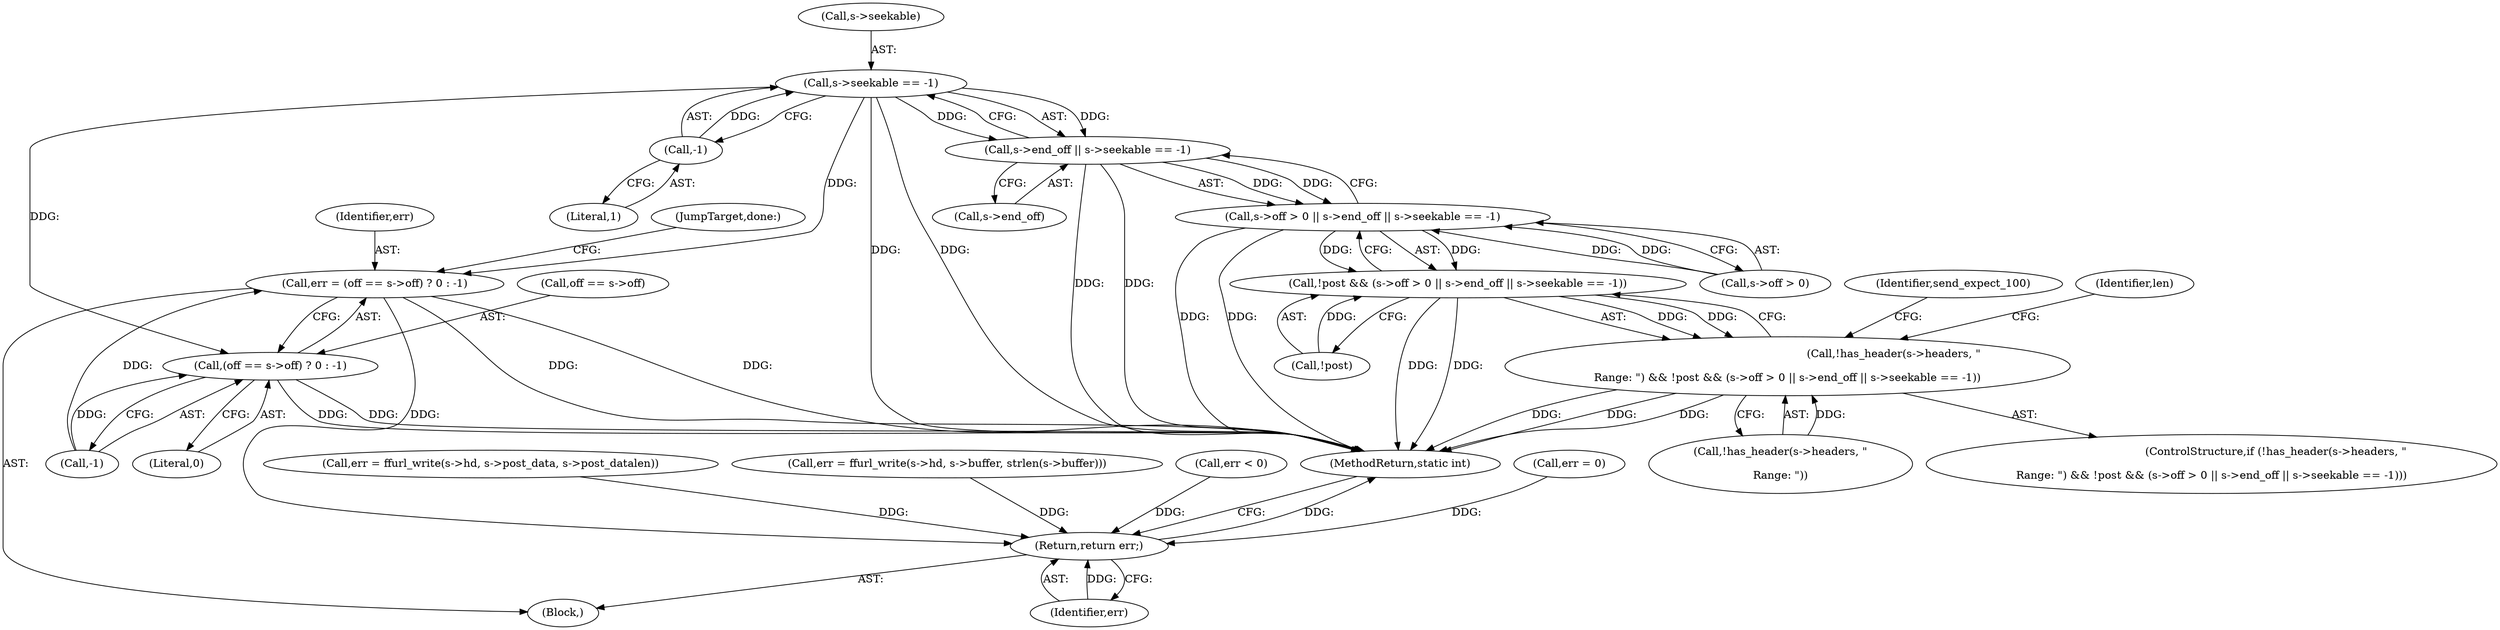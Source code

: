 digraph "0_FFmpeg_2a05c8f813de6f2278827734bf8102291e7484aa_0@pointer" {
"1000322" [label="(Call,s->seekable == -1)"];
"1000326" [label="(Call,-1)"];
"1000318" [label="(Call,s->end_off || s->seekable == -1)"];
"1000312" [label="(Call,s->off > 0 || s->end_off || s->seekable == -1)"];
"1000309" [label="(Call,!post && (s->off > 0 || s->end_off || s->seekable == -1))"];
"1000302" [label="(Call,!has_header(s->headers, \"\r\nRange: \") && !post && (s->off > 0 || s->end_off || s->seekable == -1))"];
"1000724" [label="(Call,err = (off == s->off) ? 0 : -1)"];
"1000742" [label="(Return,return err;)"];
"1000726" [label="(Call,(off == s->off) ? 0 : -1)"];
"1000702" [label="(Call,err = 0)"];
"1000744" [label="(MethodReturn,static int)"];
"1000742" [label="(Return,return err;)"];
"1000303" [label="(Call,!has_header(s->headers, \"\r\nRange: \"))"];
"1000732" [label="(Literal,0)"];
"1000312" [label="(Call,s->off > 0 || s->end_off || s->seekable == -1)"];
"1000623" [label="(Call,err = ffurl_write(s->hd, s->post_data, s->post_datalen))"];
"1000724" [label="(Call,err = (off == s->off) ? 0 : -1)"];
"1000309" [label="(Call,!post && (s->off > 0 || s->end_off || s->seekable == -1))"];
"1000116" [label="(Block,)"];
"1000322" [label="(Call,s->seekable == -1)"];
"1000326" [label="(Call,-1)"];
"1000743" [label="(Identifier,err)"];
"1000313" [label="(Call,s->off > 0)"];
"1000318" [label="(Call,s->end_off || s->seekable == -1)"];
"1000310" [label="(Call,!post)"];
"1000602" [label="(Call,err = ffurl_write(s->hd, s->buffer, strlen(s->buffer)))"];
"1000327" [label="(Literal,1)"];
"1000301" [label="(ControlStructure,if (!has_header(s->headers, \"\r\nRange: \") && !post && (s->off > 0 || s->end_off || s->seekable == -1)))"];
"1000302" [label="(Call,!has_header(s->headers, \"\r\nRange: \") && !post && (s->off > 0 || s->end_off || s->seekable == -1))"];
"1000725" [label="(Identifier,err)"];
"1000712" [label="(Call,err < 0)"];
"1000735" [label="(JumpTarget,done:)"];
"1000726" [label="(Call,(off == s->off) ? 0 : -1)"];
"1000330" [label="(Identifier,len)"];
"1000319" [label="(Call,s->end_off)"];
"1000733" [label="(Call,-1)"];
"1000727" [label="(Call,off == s->off)"];
"1000360" [label="(Identifier,send_expect_100)"];
"1000323" [label="(Call,s->seekable)"];
"1000322" -> "1000318"  [label="AST: "];
"1000322" -> "1000326"  [label="CFG: "];
"1000323" -> "1000322"  [label="AST: "];
"1000326" -> "1000322"  [label="AST: "];
"1000318" -> "1000322"  [label="CFG: "];
"1000322" -> "1000744"  [label="DDG: "];
"1000322" -> "1000744"  [label="DDG: "];
"1000322" -> "1000318"  [label="DDG: "];
"1000322" -> "1000318"  [label="DDG: "];
"1000326" -> "1000322"  [label="DDG: "];
"1000322" -> "1000724"  [label="DDG: "];
"1000322" -> "1000726"  [label="DDG: "];
"1000326" -> "1000327"  [label="CFG: "];
"1000327" -> "1000326"  [label="AST: "];
"1000318" -> "1000312"  [label="AST: "];
"1000318" -> "1000319"  [label="CFG: "];
"1000319" -> "1000318"  [label="AST: "];
"1000312" -> "1000318"  [label="CFG: "];
"1000318" -> "1000744"  [label="DDG: "];
"1000318" -> "1000744"  [label="DDG: "];
"1000318" -> "1000312"  [label="DDG: "];
"1000318" -> "1000312"  [label="DDG: "];
"1000312" -> "1000309"  [label="AST: "];
"1000312" -> "1000313"  [label="CFG: "];
"1000313" -> "1000312"  [label="AST: "];
"1000309" -> "1000312"  [label="CFG: "];
"1000312" -> "1000744"  [label="DDG: "];
"1000312" -> "1000744"  [label="DDG: "];
"1000312" -> "1000309"  [label="DDG: "];
"1000312" -> "1000309"  [label="DDG: "];
"1000313" -> "1000312"  [label="DDG: "];
"1000313" -> "1000312"  [label="DDG: "];
"1000309" -> "1000302"  [label="AST: "];
"1000309" -> "1000310"  [label="CFG: "];
"1000310" -> "1000309"  [label="AST: "];
"1000302" -> "1000309"  [label="CFG: "];
"1000309" -> "1000744"  [label="DDG: "];
"1000309" -> "1000744"  [label="DDG: "];
"1000309" -> "1000302"  [label="DDG: "];
"1000309" -> "1000302"  [label="DDG: "];
"1000310" -> "1000309"  [label="DDG: "];
"1000302" -> "1000301"  [label="AST: "];
"1000302" -> "1000303"  [label="CFG: "];
"1000303" -> "1000302"  [label="AST: "];
"1000330" -> "1000302"  [label="CFG: "];
"1000360" -> "1000302"  [label="CFG: "];
"1000302" -> "1000744"  [label="DDG: "];
"1000302" -> "1000744"  [label="DDG: "];
"1000302" -> "1000744"  [label="DDG: "];
"1000303" -> "1000302"  [label="DDG: "];
"1000724" -> "1000116"  [label="AST: "];
"1000724" -> "1000726"  [label="CFG: "];
"1000725" -> "1000724"  [label="AST: "];
"1000726" -> "1000724"  [label="AST: "];
"1000735" -> "1000724"  [label="CFG: "];
"1000724" -> "1000744"  [label="DDG: "];
"1000724" -> "1000744"  [label="DDG: "];
"1000733" -> "1000724"  [label="DDG: "];
"1000724" -> "1000742"  [label="DDG: "];
"1000742" -> "1000116"  [label="AST: "];
"1000742" -> "1000743"  [label="CFG: "];
"1000743" -> "1000742"  [label="AST: "];
"1000744" -> "1000742"  [label="CFG: "];
"1000742" -> "1000744"  [label="DDG: "];
"1000743" -> "1000742"  [label="DDG: "];
"1000623" -> "1000742"  [label="DDG: "];
"1000712" -> "1000742"  [label="DDG: "];
"1000702" -> "1000742"  [label="DDG: "];
"1000602" -> "1000742"  [label="DDG: "];
"1000726" -> "1000732"  [label="CFG: "];
"1000726" -> "1000733"  [label="CFG: "];
"1000727" -> "1000726"  [label="AST: "];
"1000732" -> "1000726"  [label="AST: "];
"1000733" -> "1000726"  [label="AST: "];
"1000726" -> "1000744"  [label="DDG: "];
"1000726" -> "1000744"  [label="DDG: "];
"1000733" -> "1000726"  [label="DDG: "];
}
